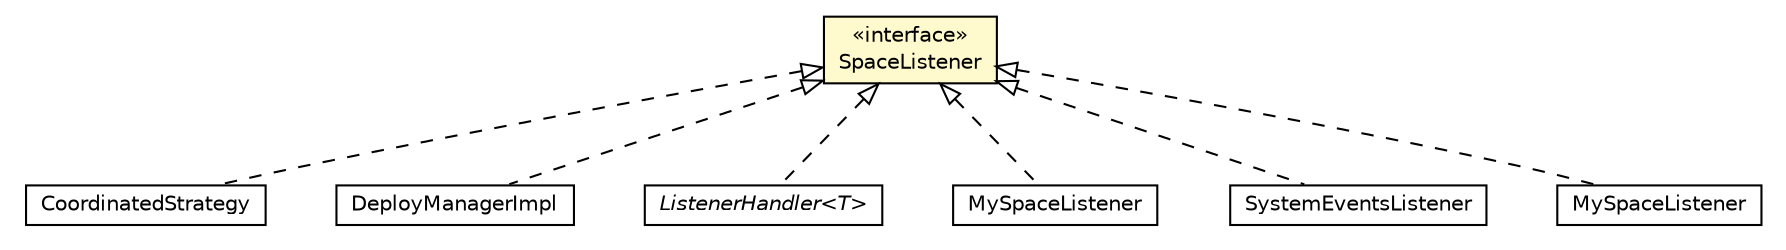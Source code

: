 #!/usr/local/bin/dot
#
# Class diagram 
# Generated by UMLGraph version R5_6-24-gf6e263 (http://www.umlgraph.org/)
#

digraph G {
	edge [fontname="Helvetica",fontsize=10,labelfontname="Helvetica",labelfontsize=10];
	node [fontname="Helvetica",fontsize=10,shape=plaintext];
	nodesep=0.25;
	ranksep=0.5;
	// org.universAAL.middleware.managers.api.SpaceListener
	c7504985 [label=<<table title="org.universAAL.middleware.managers.api.SpaceListener" border="0" cellborder="1" cellspacing="0" cellpadding="2" port="p" bgcolor="lemonChiffon" href="./SpaceListener.html">
		<tr><td><table border="0" cellspacing="0" cellpadding="1">
<tr><td align="center" balign="center"> &#171;interface&#187; </td></tr>
<tr><td align="center" balign="center"> SpaceListener </td></tr>
		</table></td></tr>
		</table>>, URL="./SpaceListener.html", fontname="Helvetica", fontcolor="black", fontsize=10.0];
	// org.universAAL.middleware.ui.impl.generic.CoordinatedStrategy
	c7505177 [label=<<table title="org.universAAL.middleware.ui.impl.generic.CoordinatedStrategy" border="0" cellborder="1" cellspacing="0" cellpadding="2" port="p" href="../../ui/impl/generic/CoordinatedStrategy.html">
		<tr><td><table border="0" cellspacing="0" cellpadding="1">
<tr><td align="center" balign="center"> CoordinatedStrategy </td></tr>
		</table></td></tr>
		</table>>, URL="../../ui/impl/generic/CoordinatedStrategy.html", fontname="Helvetica", fontcolor="black", fontsize=10.0];
	// org.universAAL.middleware.managers.deploy.DeployManagerImpl
	c7505864 [label=<<table title="org.universAAL.middleware.managers.deploy.DeployManagerImpl" border="0" cellborder="1" cellspacing="0" cellpadding="2" port="p" href="../deploy/DeployManagerImpl.html">
		<tr><td><table border="0" cellspacing="0" cellpadding="1">
<tr><td align="center" balign="center"> DeployManagerImpl </td></tr>
		</table></td></tr>
		</table>>, URL="../deploy/DeployManagerImpl.html", fontname="Helvetica", fontcolor="black", fontsize=10.0];
	// org.universAAL.middleware.managers.distributedmw.impl.ListenerHandler<T>
	c7505910 [label=<<table title="org.universAAL.middleware.managers.distributedmw.impl.ListenerHandler" border="0" cellborder="1" cellspacing="0" cellpadding="2" port="p" href="../distributedmw/impl/ListenerHandler.html">
		<tr><td><table border="0" cellspacing="0" cellpadding="1">
<tr><td align="center" balign="center"><font face="Helvetica-Oblique"> ListenerHandler&lt;T&gt; </font></td></tr>
		</table></td></tr>
		</table>>, URL="../distributedmw/impl/ListenerHandler.html", fontname="Helvetica", fontcolor="black", fontsize=10.0];
	// org.universAAL.middleware.managers.distributedmw.impl.MySpaceListener
	c7505919 [label=<<table title="org.universAAL.middleware.managers.distributedmw.impl.MySpaceListener" border="0" cellborder="1" cellspacing="0" cellpadding="2" port="p" href="../distributedmw/impl/MySpaceListener.html">
		<tr><td><table border="0" cellspacing="0" cellpadding="1">
<tr><td align="center" balign="center"> MySpaceListener </td></tr>
		</table></td></tr>
		</table>>, URL="../distributedmw/impl/MySpaceListener.html", fontname="Helvetica", fontcolor="black", fontsize=10.0];
	// org.universAAL.context.sysinfo.SystemEventsListener
	c7506059 [label=<<table title="org.universAAL.context.sysinfo.SystemEventsListener" border="0" cellborder="1" cellspacing="0" cellpadding="2" port="p" href="../../../context/sysinfo/SystemEventsListener.html">
		<tr><td><table border="0" cellspacing="0" cellpadding="1">
<tr><td align="center" balign="center"> SystemEventsListener </td></tr>
		</table></td></tr>
		</table>>, URL="../../../context/sysinfo/SystemEventsListener.html", fontname="Helvetica", fontcolor="black", fontsize=10.0];
	// org.universAAL.tools.logmonitor.bus_member.MySpaceListener
	c7507235 [label=<<table title="org.universAAL.tools.logmonitor.bus_member.MySpaceListener" border="0" cellborder="1" cellspacing="0" cellpadding="2" port="p" href="../../../tools/logmonitor/bus_member/MySpaceListener.html">
		<tr><td><table border="0" cellspacing="0" cellpadding="1">
<tr><td align="center" balign="center"> MySpaceListener </td></tr>
		</table></td></tr>
		</table>>, URL="../../../tools/logmonitor/bus_member/MySpaceListener.html", fontname="Helvetica", fontcolor="black", fontsize=10.0];
	//org.universAAL.middleware.ui.impl.generic.CoordinatedStrategy implements org.universAAL.middleware.managers.api.SpaceListener
	c7504985:p -> c7505177:p [dir=back,arrowtail=empty,style=dashed];
	//org.universAAL.middleware.managers.deploy.DeployManagerImpl implements org.universAAL.middleware.managers.api.SpaceListener
	c7504985:p -> c7505864:p [dir=back,arrowtail=empty,style=dashed];
	//org.universAAL.middleware.managers.distributedmw.impl.ListenerHandler<T> implements org.universAAL.middleware.managers.api.SpaceListener
	c7504985:p -> c7505910:p [dir=back,arrowtail=empty,style=dashed];
	//org.universAAL.middleware.managers.distributedmw.impl.MySpaceListener implements org.universAAL.middleware.managers.api.SpaceListener
	c7504985:p -> c7505919:p [dir=back,arrowtail=empty,style=dashed];
	//org.universAAL.context.sysinfo.SystemEventsListener implements org.universAAL.middleware.managers.api.SpaceListener
	c7504985:p -> c7506059:p [dir=back,arrowtail=empty,style=dashed];
	//org.universAAL.tools.logmonitor.bus_member.MySpaceListener implements org.universAAL.middleware.managers.api.SpaceListener
	c7504985:p -> c7507235:p [dir=back,arrowtail=empty,style=dashed];
}

